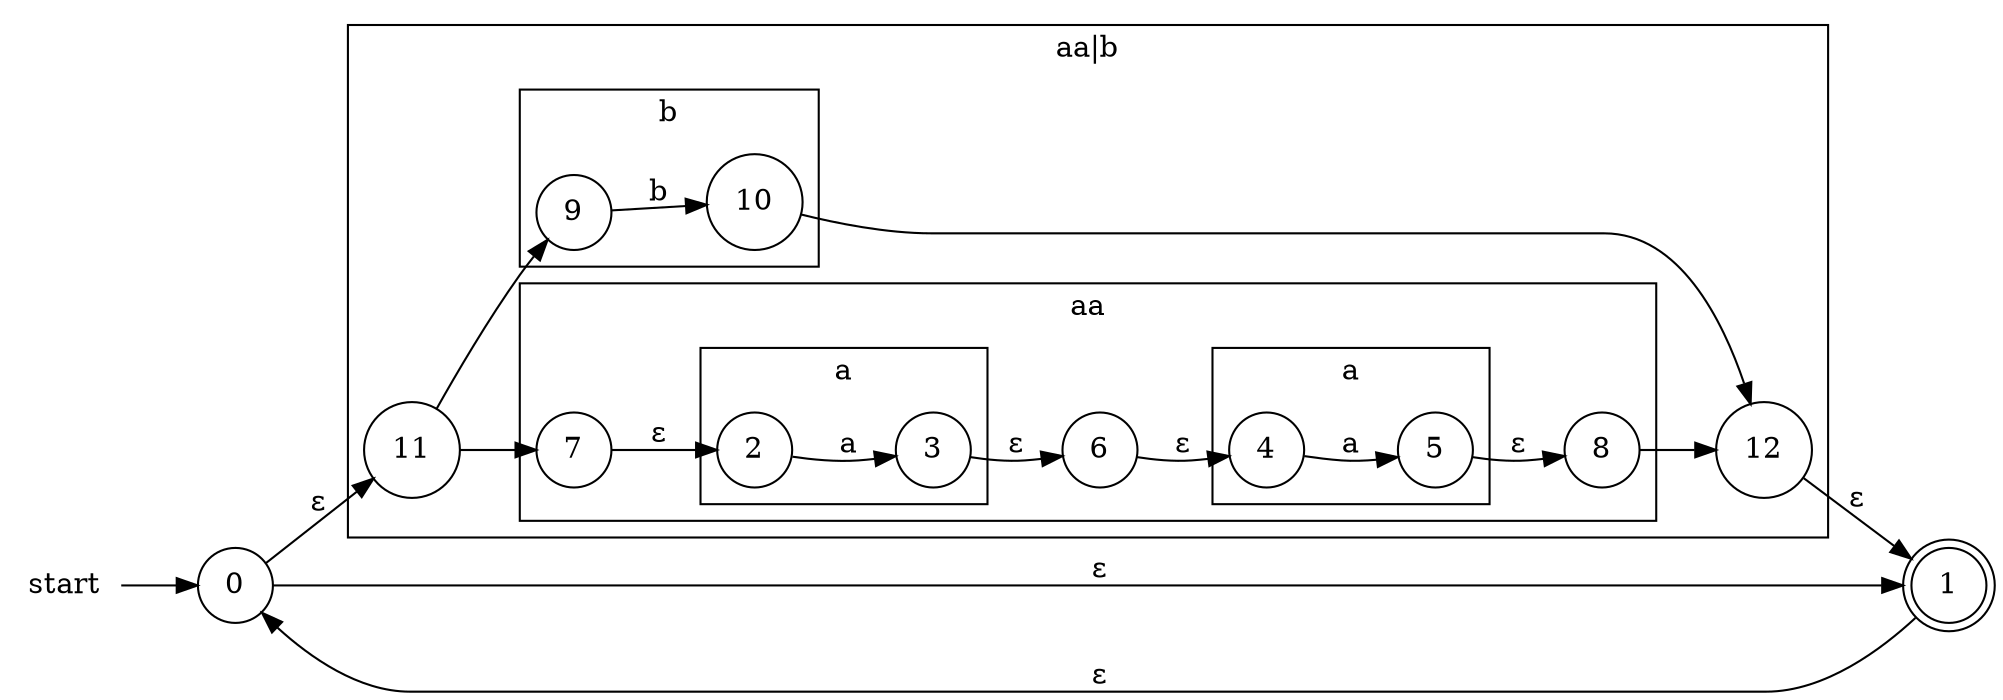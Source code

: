 digraph G {
  rankdir=LR;
  node [shape=circle]
  start [shape=none]
  0
  1 [shape=doublecircle]
  
  subgraph cluster4 {
      label="aa|b"
  subgraph cluster2 {
       label="aa"
  subgraph cluster0 {
      label="a"
      rankdir=LR;
      2 -> 3 [label="a"]
  }
  subgraph cluster1 {
      label="a"
      rankdir=LR
      4 -> 5 [label="a"]
  }
  3 -> 6 [label="&epsilon;"]
  6 -> 4 [label="&epsilon;"]
  7 -> 2 [label="&epsilon;"]
  5 -> 8 [label="&epsilon;"]
  }
  subgraph cluster3 {
    label="b"
    9 -> 10 [label="b"]
  }
  11 -> 7
  11 -> 9
  10 -> 12
  8 -> 12
  }
  start -> 0 [label=""]
  0 -> 11 [label="&epsilon;"]
  0 -> 1 [label="&epsilon;"]
  1 -> 0 [label="&epsilon;"]
  12 -> 1 [label="&epsilon;"]
}

